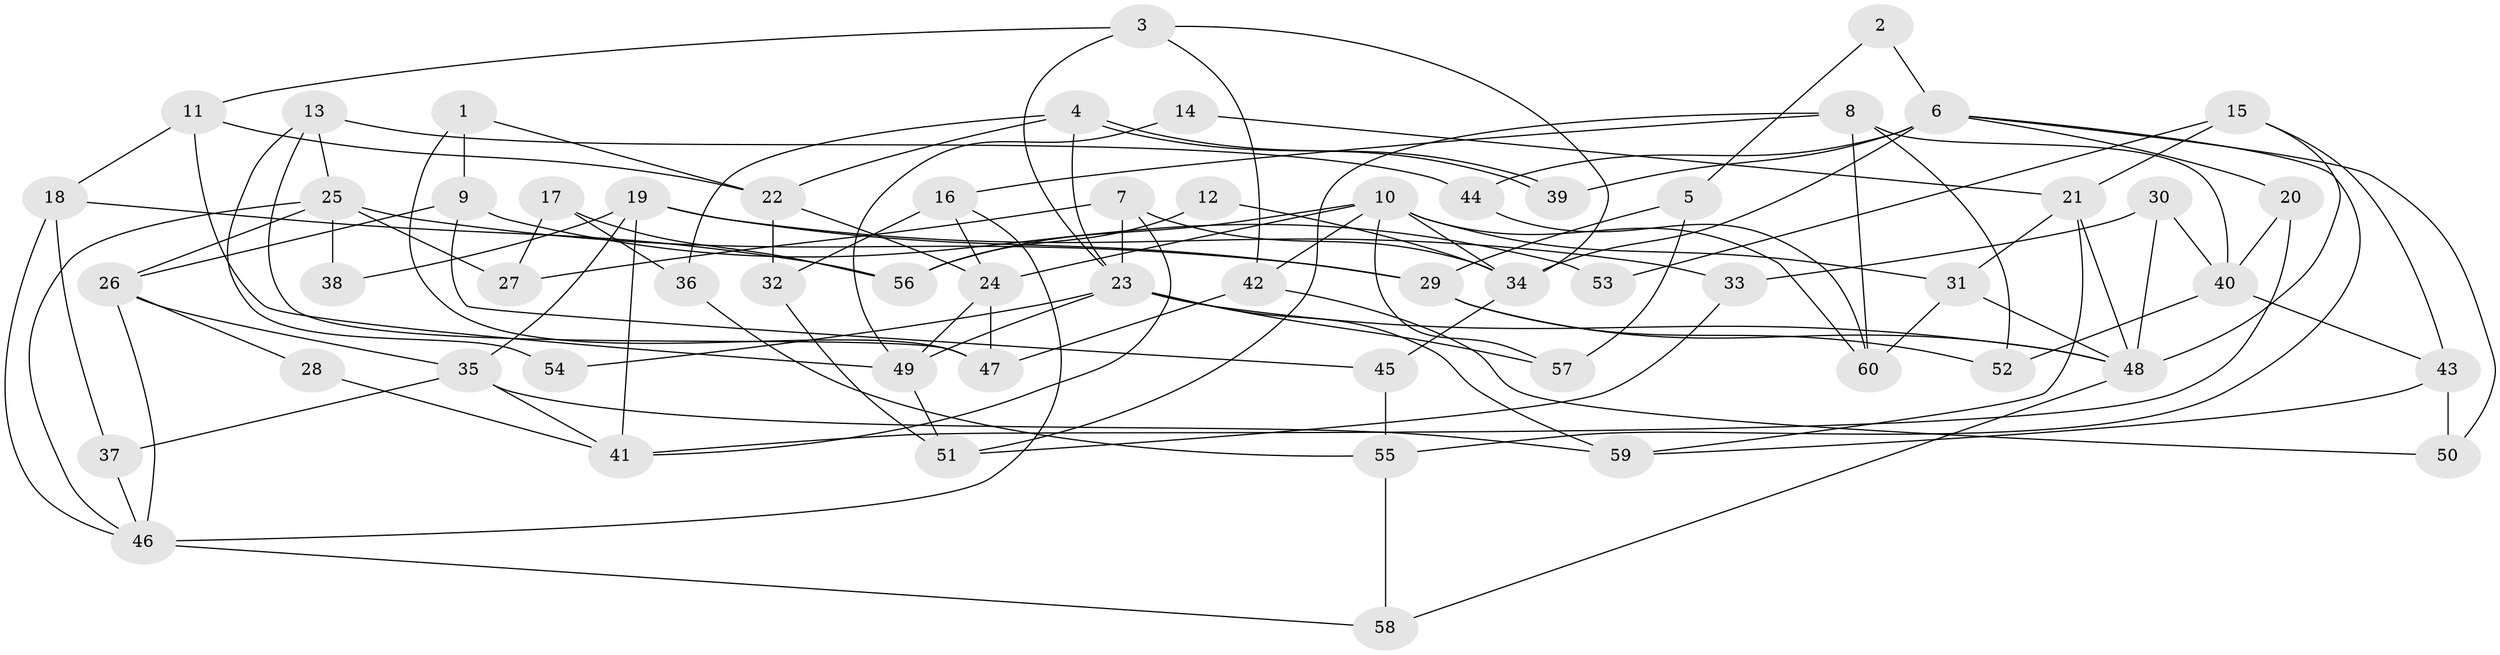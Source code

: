// Generated by graph-tools (version 1.1) at 2025/15/03/09/25 04:15:10]
// undirected, 60 vertices, 120 edges
graph export_dot {
graph [start="1"]
  node [color=gray90,style=filled];
  1;
  2;
  3;
  4;
  5;
  6;
  7;
  8;
  9;
  10;
  11;
  12;
  13;
  14;
  15;
  16;
  17;
  18;
  19;
  20;
  21;
  22;
  23;
  24;
  25;
  26;
  27;
  28;
  29;
  30;
  31;
  32;
  33;
  34;
  35;
  36;
  37;
  38;
  39;
  40;
  41;
  42;
  43;
  44;
  45;
  46;
  47;
  48;
  49;
  50;
  51;
  52;
  53;
  54;
  55;
  56;
  57;
  58;
  59;
  60;
  1 -- 9;
  1 -- 22;
  1 -- 47;
  2 -- 6;
  2 -- 5;
  3 -- 23;
  3 -- 42;
  3 -- 11;
  3 -- 34;
  4 -- 39;
  4 -- 39;
  4 -- 23;
  4 -- 22;
  4 -- 36;
  5 -- 57;
  5 -- 29;
  6 -- 50;
  6 -- 34;
  6 -- 20;
  6 -- 39;
  6 -- 44;
  6 -- 55;
  7 -- 27;
  7 -- 34;
  7 -- 23;
  7 -- 41;
  8 -- 51;
  8 -- 60;
  8 -- 16;
  8 -- 40;
  8 -- 52;
  9 -- 26;
  9 -- 45;
  9 -- 53;
  10 -- 60;
  10 -- 24;
  10 -- 31;
  10 -- 34;
  10 -- 42;
  10 -- 56;
  10 -- 57;
  11 -- 49;
  11 -- 18;
  11 -- 22;
  12 -- 56;
  12 -- 34;
  13 -- 25;
  13 -- 47;
  13 -- 44;
  13 -- 54;
  14 -- 49;
  14 -- 21;
  15 -- 48;
  15 -- 43;
  15 -- 21;
  15 -- 53;
  16 -- 46;
  16 -- 24;
  16 -- 32;
  17 -- 56;
  17 -- 36;
  17 -- 27;
  18 -- 46;
  18 -- 37;
  18 -- 56;
  19 -- 33;
  19 -- 29;
  19 -- 35;
  19 -- 38;
  19 -- 41;
  20 -- 41;
  20 -- 40;
  21 -- 31;
  21 -- 48;
  21 -- 59;
  22 -- 24;
  22 -- 32;
  23 -- 59;
  23 -- 48;
  23 -- 49;
  23 -- 54;
  23 -- 57;
  24 -- 47;
  24 -- 49;
  25 -- 29;
  25 -- 26;
  25 -- 27;
  25 -- 38;
  25 -- 46;
  26 -- 35;
  26 -- 46;
  26 -- 28;
  28 -- 41;
  29 -- 48;
  29 -- 52;
  30 -- 40;
  30 -- 48;
  30 -- 33;
  31 -- 48;
  31 -- 60;
  32 -- 51;
  33 -- 51;
  34 -- 45;
  35 -- 41;
  35 -- 37;
  35 -- 59;
  36 -- 55;
  37 -- 46;
  40 -- 43;
  40 -- 52;
  42 -- 47;
  42 -- 50;
  43 -- 59;
  43 -- 50;
  44 -- 60;
  45 -- 55;
  46 -- 58;
  48 -- 58;
  49 -- 51;
  55 -- 58;
}
